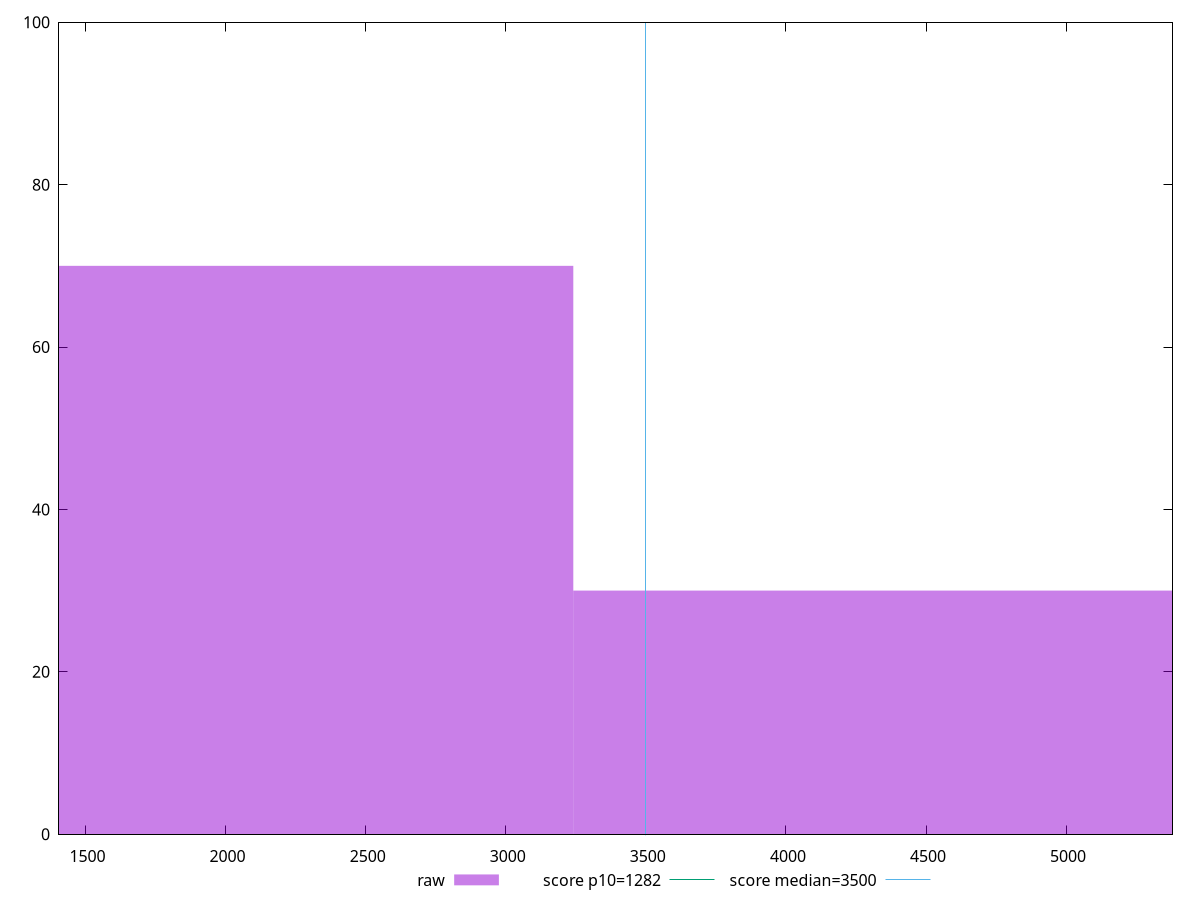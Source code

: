 reset

$raw <<EOF
2160.6304781368667 70
4321.260956273733 30
EOF

set key outside below
set boxwidth 2160.6304781368667
set xrange [1405.2759999999994:5379.676]
set yrange [0:100]
set trange [0:100]
set style fill transparent solid 0.5 noborder

set parametric
set terminal svg size 640, 490 enhanced background rgb 'white'
set output "report_00015_2021-02-09T16-11-33.973Z/bootup-time/samples/pages+cached/raw/histogram.svg"

plot $raw title "raw" with boxes, \
     1282,t title "score p10=1282", \
     3500,t title "score median=3500"

reset
